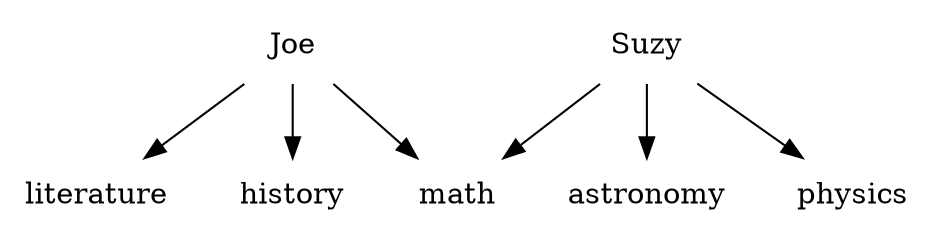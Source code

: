 digraph {
    node [shape=plaintext];
    Joe -> math;
    Joe -> literature;
    Joe -> history;
    Suzy -> astronomy
    Suzy -> math
    Suzy -> physics
}